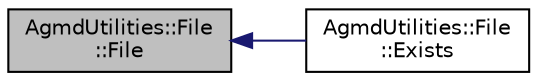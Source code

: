 digraph "AgmdUtilities::File::File"
{
  edge [fontname="Helvetica",fontsize="10",labelfontname="Helvetica",labelfontsize="10"];
  node [fontname="Helvetica",fontsize="10",shape=record];
  rankdir="LR";
  Node1 [label="AgmdUtilities::File\l::File",height=0.2,width=0.4,color="black", fillcolor="grey75", style="filled" fontcolor="black"];
  Node1 -> Node2 [dir="back",color="midnightblue",fontsize="10",style="solid"];
  Node2 [label="AgmdUtilities::File\l::Exists",height=0.2,width=0.4,color="black", fillcolor="white", style="filled",URL="$class_agmd_utilities_1_1_file.html#af9d49e756be02539c893c109ce8a7a72"];
}
